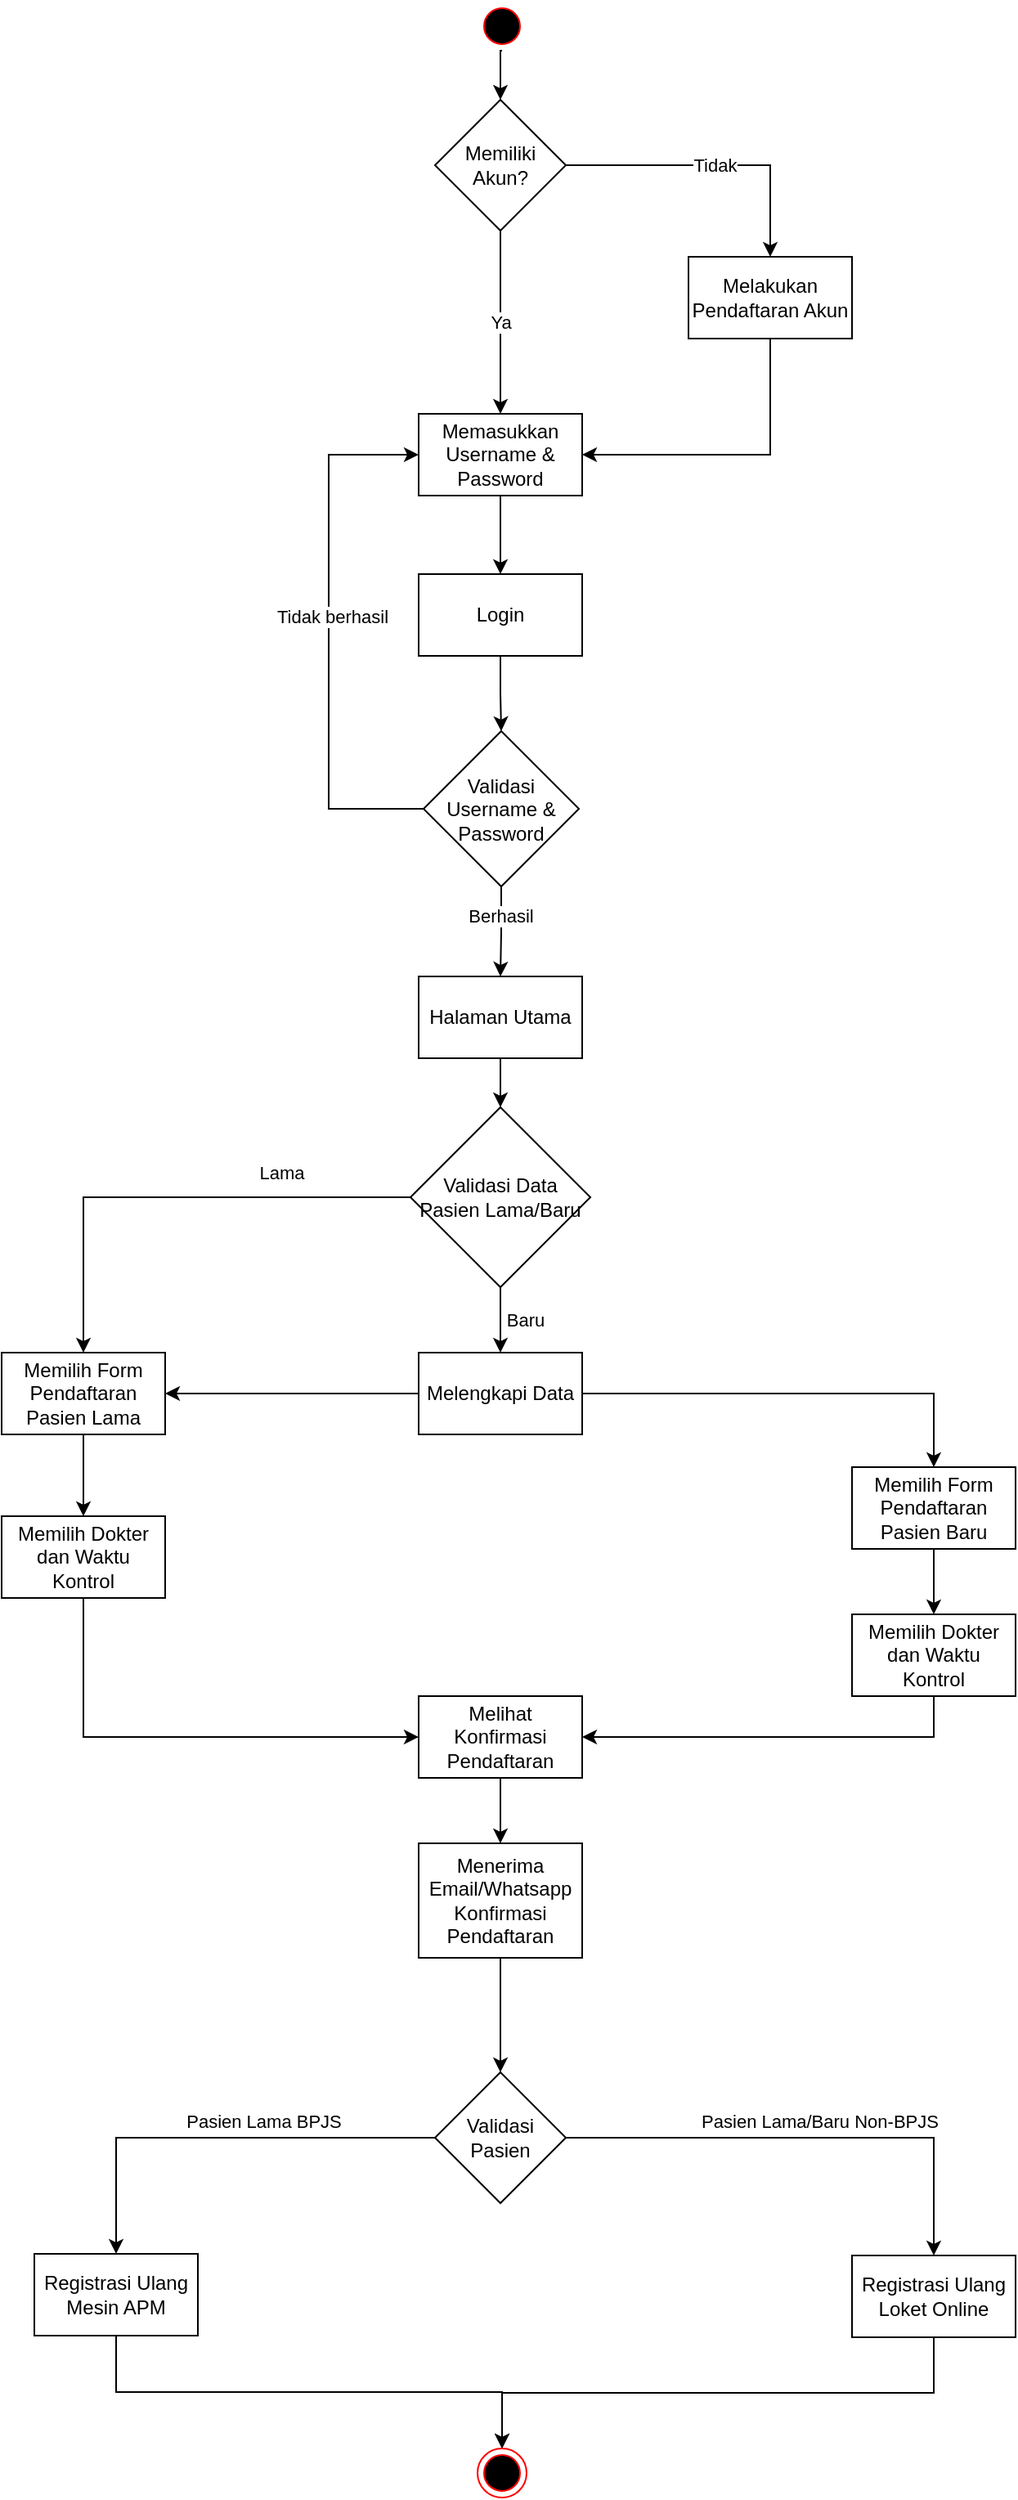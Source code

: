 <mxfile version="26.2.14">
  <diagram name="Page-1" id="yQESkLhXEzzQQhn5hz1w">
    <mxGraphModel dx="1042" dy="1627" grid="1" gridSize="10" guides="1" tooltips="1" connect="1" arrows="1" fold="1" page="1" pageScale="1" pageWidth="850" pageHeight="1100" math="0" shadow="0">
      <root>
        <mxCell id="0" />
        <mxCell id="1" parent="0" />
        <mxCell id="xEw2rrlbEqYeuh8n6W4B-4" style="edgeStyle=orthogonalEdgeStyle;rounded=0;orthogonalLoop=1;jettySize=auto;html=1;exitX=0.5;exitY=1;exitDx=0;exitDy=0;entryX=0.5;entryY=0;entryDx=0;entryDy=0;" parent="1" source="Td_hASd5y9tShkf-4XBK-1" target="xEw2rrlbEqYeuh8n6W4B-2" edge="1">
          <mxGeometry relative="1" as="geometry" />
        </mxCell>
        <mxCell id="Td_hASd5y9tShkf-4XBK-1" value="" style="ellipse;html=1;shape=startState;fillColor=#000000;strokeColor=#ff0000;" parent="1" vertex="1">
          <mxGeometry x="411" y="-126" width="30" height="30" as="geometry" />
        </mxCell>
        <mxCell id="Td_hASd5y9tShkf-4XBK-5" style="edgeStyle=orthogonalEdgeStyle;rounded=0;orthogonalLoop=1;jettySize=auto;html=1;exitX=0.5;exitY=1;exitDx=0;exitDy=0;entryX=0.5;entryY=0;entryDx=0;entryDy=0;" parent="1" source="Td_hASd5y9tShkf-4XBK-3" target="Td_hASd5y9tShkf-4XBK-4" edge="1">
          <mxGeometry relative="1" as="geometry" />
        </mxCell>
        <mxCell id="Td_hASd5y9tShkf-4XBK-3" value="Login" style="html=1;dashed=0;whiteSpace=wrap;" parent="1" vertex="1">
          <mxGeometry x="375" y="224" width="100" height="50" as="geometry" />
        </mxCell>
        <mxCell id="Td_hASd5y9tShkf-4XBK-23" style="edgeStyle=orthogonalEdgeStyle;rounded=0;orthogonalLoop=1;jettySize=auto;html=1;exitX=0.5;exitY=1;exitDx=0;exitDy=0;entryX=0.5;entryY=0;entryDx=0;entryDy=0;" parent="1" source="Td_hASd5y9tShkf-4XBK-4" target="Td_hASd5y9tShkf-4XBK-22" edge="1">
          <mxGeometry relative="1" as="geometry" />
        </mxCell>
        <mxCell id="bxXqh5lDY7GjwBXbnpES-7" value="Berhasil" style="edgeLabel;html=1;align=center;verticalAlign=middle;resizable=0;points=[];" vertex="1" connectable="0" parent="Td_hASd5y9tShkf-4XBK-23">
          <mxGeometry x="-0.373" y="-1" relative="1" as="geometry">
            <mxPoint as="offset" />
          </mxGeometry>
        </mxCell>
        <mxCell id="bxXqh5lDY7GjwBXbnpES-5" style="edgeStyle=orthogonalEdgeStyle;rounded=0;orthogonalLoop=1;jettySize=auto;html=1;exitX=0;exitY=0.5;exitDx=0;exitDy=0;entryX=0;entryY=0.5;entryDx=0;entryDy=0;" edge="1" parent="1" source="Td_hASd5y9tShkf-4XBK-4" target="Td_hASd5y9tShkf-4XBK-11">
          <mxGeometry relative="1" as="geometry">
            <Array as="points">
              <mxPoint x="320" y="368" />
              <mxPoint x="320" y="151" />
            </Array>
          </mxGeometry>
        </mxCell>
        <mxCell id="bxXqh5lDY7GjwBXbnpES-6" value="Tidak berhasil" style="edgeLabel;html=1;align=center;verticalAlign=middle;resizable=0;points=[];" vertex="1" connectable="0" parent="bxXqh5lDY7GjwBXbnpES-5">
          <mxGeometry x="0.196" y="-2" relative="1" as="geometry">
            <mxPoint y="21" as="offset" />
          </mxGeometry>
        </mxCell>
        <mxCell id="Td_hASd5y9tShkf-4XBK-4" value="Validasi Username &amp;amp; Password" style="rhombus;whiteSpace=wrap;html=1;" parent="1" vertex="1">
          <mxGeometry x="378" y="320" width="95" height="95" as="geometry" />
        </mxCell>
        <mxCell id="Td_hASd5y9tShkf-4XBK-14" style="edgeStyle=orthogonalEdgeStyle;rounded=0;orthogonalLoop=1;jettySize=auto;html=1;exitX=0.5;exitY=1;exitDx=0;exitDy=0;entryX=0.5;entryY=0;entryDx=0;entryDy=0;" parent="1" source="Td_hASd5y9tShkf-4XBK-11" target="Td_hASd5y9tShkf-4XBK-3" edge="1">
          <mxGeometry relative="1" as="geometry" />
        </mxCell>
        <mxCell id="Td_hASd5y9tShkf-4XBK-11" value="Memasukkan Username &amp;amp; Password" style="html=1;dashed=0;whiteSpace=wrap;" parent="1" vertex="1">
          <mxGeometry x="375" y="126" width="100" height="50" as="geometry" />
        </mxCell>
        <mxCell id="Td_hASd5y9tShkf-4XBK-19" style="edgeStyle=orthogonalEdgeStyle;rounded=0;orthogonalLoop=1;jettySize=auto;html=1;exitX=0.5;exitY=1;exitDx=0;exitDy=0;entryX=1;entryY=0.5;entryDx=0;entryDy=0;" parent="1" source="Td_hASd5y9tShkf-4XBK-17" target="Td_hASd5y9tShkf-4XBK-11" edge="1">
          <mxGeometry relative="1" as="geometry" />
        </mxCell>
        <mxCell id="Td_hASd5y9tShkf-4XBK-17" value="Melakukan Pendaftaran Akun" style="html=1;dashed=0;whiteSpace=wrap;" parent="1" vertex="1">
          <mxGeometry x="540" y="30" width="100" height="50" as="geometry" />
        </mxCell>
        <mxCell id="Td_hASd5y9tShkf-4XBK-22" value="Halaman Utama" style="html=1;dashed=0;whiteSpace=wrap;" parent="1" vertex="1">
          <mxGeometry x="375" y="470" width="100" height="50" as="geometry" />
        </mxCell>
        <mxCell id="Td_hASd5y9tShkf-4XBK-26" style="edgeStyle=orthogonalEdgeStyle;rounded=0;orthogonalLoop=1;jettySize=auto;html=1;exitX=0.5;exitY=1;exitDx=0;exitDy=0;entryX=0.5;entryY=0;entryDx=0;entryDy=0;" parent="1" source="Td_hASd5y9tShkf-4XBK-22" target="Td_hASd5y9tShkf-4XBK-29" edge="1">
          <mxGeometry relative="1" as="geometry">
            <mxPoint x="425" y="600" as="targetPoint" />
          </mxGeometry>
        </mxCell>
        <mxCell id="Td_hASd5y9tShkf-4XBK-48" style="edgeStyle=orthogonalEdgeStyle;rounded=0;orthogonalLoop=1;jettySize=auto;html=1;exitX=0.5;exitY=1;exitDx=0;exitDy=0;entryX=0.5;entryY=0;entryDx=0;entryDy=0;" parent="1" source="Td_hASd5y9tShkf-4XBK-27" target="Td_hASd5y9tShkf-4XBK-38" edge="1">
          <mxGeometry relative="1" as="geometry" />
        </mxCell>
        <mxCell id="Td_hASd5y9tShkf-4XBK-27" value="Memilih Form Pendaftaran Pasien Lama" style="html=1;dashed=0;whiteSpace=wrap;" parent="1" vertex="1">
          <mxGeometry x="120" y="700" width="100" height="50" as="geometry" />
        </mxCell>
        <mxCell id="Td_hASd5y9tShkf-4XBK-51" style="edgeStyle=orthogonalEdgeStyle;rounded=0;orthogonalLoop=1;jettySize=auto;html=1;exitX=0.5;exitY=1;exitDx=0;exitDy=0;entryX=0.5;entryY=0;entryDx=0;entryDy=0;" parent="1" source="Td_hASd5y9tShkf-4XBK-28" target="Td_hASd5y9tShkf-4XBK-39" edge="1">
          <mxGeometry relative="1" as="geometry" />
        </mxCell>
        <mxCell id="Td_hASd5y9tShkf-4XBK-28" value="Memilih Form Pendaftaran Pasien Baru" style="html=1;dashed=0;whiteSpace=wrap;" parent="1" vertex="1">
          <mxGeometry x="640" y="770" width="100" height="50" as="geometry" />
        </mxCell>
        <mxCell id="Td_hASd5y9tShkf-4XBK-30" style="edgeStyle=orthogonalEdgeStyle;rounded=0;orthogonalLoop=1;jettySize=auto;html=1;exitX=1;exitY=0.5;exitDx=0;exitDy=0;entryX=0.5;entryY=0;entryDx=0;entryDy=0;" parent="1" source="Td_hASd5y9tShkf-4XBK-43" target="Td_hASd5y9tShkf-4XBK-28" edge="1">
          <mxGeometry relative="1" as="geometry" />
        </mxCell>
        <mxCell id="Td_hASd5y9tShkf-4XBK-31" style="edgeStyle=orthogonalEdgeStyle;rounded=0;orthogonalLoop=1;jettySize=auto;html=1;exitX=0;exitY=0.5;exitDx=0;exitDy=0;entryX=0.5;entryY=0;entryDx=0;entryDy=0;" parent="1" source="Td_hASd5y9tShkf-4XBK-29" target="Td_hASd5y9tShkf-4XBK-27" edge="1">
          <mxGeometry relative="1" as="geometry" />
        </mxCell>
        <mxCell id="Td_hASd5y9tShkf-4XBK-44" value="Lama" style="edgeLabel;html=1;align=center;verticalAlign=middle;resizable=0;points=[];" parent="Td_hASd5y9tShkf-4XBK-31" vertex="1" connectable="0">
          <mxGeometry x="-0.466" y="-3" relative="1" as="geometry">
            <mxPoint y="-12" as="offset" />
          </mxGeometry>
        </mxCell>
        <mxCell id="Td_hASd5y9tShkf-4XBK-46" value="Baru" style="edgeStyle=orthogonalEdgeStyle;rounded=0;orthogonalLoop=1;jettySize=auto;html=1;exitX=0.5;exitY=1;exitDx=0;exitDy=0;entryX=0.5;entryY=0;entryDx=0;entryDy=0;" parent="1" source="Td_hASd5y9tShkf-4XBK-29" target="Td_hASd5y9tShkf-4XBK-43" edge="1">
          <mxGeometry y="15" relative="1" as="geometry">
            <mxPoint as="offset" />
          </mxGeometry>
        </mxCell>
        <mxCell id="Td_hASd5y9tShkf-4XBK-29" value="Validasi Data Pasien Lama/Baru" style="rhombus;whiteSpace=wrap;html=1;" parent="1" vertex="1">
          <mxGeometry x="370" y="550" width="110" height="110" as="geometry" />
        </mxCell>
        <mxCell id="Td_hASd5y9tShkf-4XBK-54" style="edgeStyle=orthogonalEdgeStyle;rounded=0;orthogonalLoop=1;jettySize=auto;html=1;exitX=0.5;exitY=1;exitDx=0;exitDy=0;entryX=0;entryY=0.5;entryDx=0;entryDy=0;" parent="1" source="Td_hASd5y9tShkf-4XBK-38" target="Td_hASd5y9tShkf-4XBK-52" edge="1">
          <mxGeometry relative="1" as="geometry" />
        </mxCell>
        <mxCell id="Td_hASd5y9tShkf-4XBK-38" value="Memilih Dokter dan Waktu Kontrol" style="html=1;dashed=0;whiteSpace=wrap;" parent="1" vertex="1">
          <mxGeometry x="120" y="800" width="100" height="50" as="geometry" />
        </mxCell>
        <mxCell id="Td_hASd5y9tShkf-4XBK-53" style="edgeStyle=orthogonalEdgeStyle;rounded=0;orthogonalLoop=1;jettySize=auto;html=1;exitX=0.5;exitY=1;exitDx=0;exitDy=0;entryX=1;entryY=0.5;entryDx=0;entryDy=0;" parent="1" source="Td_hASd5y9tShkf-4XBK-39" target="Td_hASd5y9tShkf-4XBK-52" edge="1">
          <mxGeometry relative="1" as="geometry" />
        </mxCell>
        <mxCell id="Td_hASd5y9tShkf-4XBK-39" value="Memilih Dokter dan Waktu Kontrol" style="html=1;dashed=0;whiteSpace=wrap;" parent="1" vertex="1">
          <mxGeometry x="640" y="860" width="100" height="50" as="geometry" />
        </mxCell>
        <mxCell id="Td_hASd5y9tShkf-4XBK-49" style="edgeStyle=orthogonalEdgeStyle;rounded=0;orthogonalLoop=1;jettySize=auto;html=1;exitX=0;exitY=0.5;exitDx=0;exitDy=0;entryX=1;entryY=0.5;entryDx=0;entryDy=0;" parent="1" source="Td_hASd5y9tShkf-4XBK-43" target="Td_hASd5y9tShkf-4XBK-27" edge="1">
          <mxGeometry relative="1" as="geometry" />
        </mxCell>
        <mxCell id="Td_hASd5y9tShkf-4XBK-43" value="Melengkapi Data" style="html=1;dashed=0;whiteSpace=wrap;" parent="1" vertex="1">
          <mxGeometry x="375" y="700" width="100" height="50" as="geometry" />
        </mxCell>
        <mxCell id="Td_hASd5y9tShkf-4XBK-56" style="edgeStyle=orthogonalEdgeStyle;rounded=0;orthogonalLoop=1;jettySize=auto;html=1;exitX=0.5;exitY=1;exitDx=0;exitDy=0;entryX=0.5;entryY=0;entryDx=0;entryDy=0;" parent="1" source="Td_hASd5y9tShkf-4XBK-52" target="Td_hASd5y9tShkf-4XBK-55" edge="1">
          <mxGeometry relative="1" as="geometry" />
        </mxCell>
        <mxCell id="Td_hASd5y9tShkf-4XBK-52" value="Melihat Konfirmasi Pendaftaran" style="html=1;dashed=0;whiteSpace=wrap;" parent="1" vertex="1">
          <mxGeometry x="375" y="910" width="100" height="50" as="geometry" />
        </mxCell>
        <mxCell id="Td_hASd5y9tShkf-4XBK-62" style="edgeStyle=orthogonalEdgeStyle;rounded=0;orthogonalLoop=1;jettySize=auto;html=1;exitX=0.5;exitY=1;exitDx=0;exitDy=0;entryX=0.5;entryY=0;entryDx=0;entryDy=0;" parent="1" source="Td_hASd5y9tShkf-4XBK-55" target="Td_hASd5y9tShkf-4XBK-57" edge="1">
          <mxGeometry relative="1" as="geometry" />
        </mxCell>
        <mxCell id="Td_hASd5y9tShkf-4XBK-55" value="Menerima Email/Whatsapp Konfirmasi Pendaftaran" style="html=1;dashed=0;whiteSpace=wrap;" parent="1" vertex="1">
          <mxGeometry x="375" y="1000" width="100" height="70" as="geometry" />
        </mxCell>
        <mxCell id="Td_hASd5y9tShkf-4XBK-60" value="Pasien Lama/Baru Non-BPJS" style="edgeStyle=orthogonalEdgeStyle;rounded=0;orthogonalLoop=1;jettySize=auto;html=1;exitX=1;exitY=0.5;exitDx=0;exitDy=0;entryX=0.5;entryY=0;entryDx=0;entryDy=0;" parent="1" source="Td_hASd5y9tShkf-4XBK-57" target="Td_hASd5y9tShkf-4XBK-59" edge="1">
          <mxGeometry x="0.044" y="10" relative="1" as="geometry">
            <mxPoint as="offset" />
          </mxGeometry>
        </mxCell>
        <mxCell id="Td_hASd5y9tShkf-4XBK-61" value="Pasien Lama BPJS" style="edgeStyle=orthogonalEdgeStyle;rounded=0;orthogonalLoop=1;jettySize=auto;html=1;exitX=0;exitY=0.5;exitDx=0;exitDy=0;entryX=0.5;entryY=0;entryDx=0;entryDy=0;" parent="1" source="Td_hASd5y9tShkf-4XBK-57" target="Td_hASd5y9tShkf-4XBK-58" edge="1">
          <mxGeometry x="-0.21" y="-10" relative="1" as="geometry">
            <mxPoint as="offset" />
          </mxGeometry>
        </mxCell>
        <mxCell id="Td_hASd5y9tShkf-4XBK-57" value="Validasi Pasien" style="rhombus;whiteSpace=wrap;html=1;" parent="1" vertex="1">
          <mxGeometry x="385" y="1140" width="80" height="80" as="geometry" />
        </mxCell>
        <mxCell id="Td_hASd5y9tShkf-4XBK-65" style="edgeStyle=orthogonalEdgeStyle;rounded=0;orthogonalLoop=1;jettySize=auto;html=1;exitX=0.5;exitY=1;exitDx=0;exitDy=0;entryX=0.5;entryY=0;entryDx=0;entryDy=0;" parent="1" source="Td_hASd5y9tShkf-4XBK-58" target="Td_hASd5y9tShkf-4XBK-63" edge="1">
          <mxGeometry relative="1" as="geometry">
            <mxPoint x="420" y="1370" as="targetPoint" />
          </mxGeometry>
        </mxCell>
        <mxCell id="Td_hASd5y9tShkf-4XBK-58" value="Registrasi Ulang Mesin APM" style="html=1;dashed=0;whiteSpace=wrap;" parent="1" vertex="1">
          <mxGeometry x="140" y="1251" width="100" height="50" as="geometry" />
        </mxCell>
        <mxCell id="Td_hASd5y9tShkf-4XBK-64" style="edgeStyle=orthogonalEdgeStyle;rounded=0;orthogonalLoop=1;jettySize=auto;html=1;exitX=0.5;exitY=1;exitDx=0;exitDy=0;entryX=0.5;entryY=0;entryDx=0;entryDy=0;" parent="1" source="Td_hASd5y9tShkf-4XBK-59" target="Td_hASd5y9tShkf-4XBK-63" edge="1">
          <mxGeometry relative="1" as="geometry" />
        </mxCell>
        <mxCell id="Td_hASd5y9tShkf-4XBK-59" value="Registrasi Ulang Loket Online" style="html=1;dashed=0;whiteSpace=wrap;" parent="1" vertex="1">
          <mxGeometry x="640" y="1252" width="100" height="50" as="geometry" />
        </mxCell>
        <mxCell id="Td_hASd5y9tShkf-4XBK-63" value="" style="ellipse;html=1;shape=endState;fillColor=#000000;strokeColor=#ff0000;" parent="1" vertex="1">
          <mxGeometry x="411" y="1370" width="30" height="30" as="geometry" />
        </mxCell>
        <mxCell id="ceY3i2jJzdet7MN6qrDs-3" value="Ya" style="edgeStyle=orthogonalEdgeStyle;rounded=0;orthogonalLoop=1;jettySize=auto;html=1;exitX=0.5;exitY=1;exitDx=0;exitDy=0;entryX=0.5;entryY=0;entryDx=0;entryDy=0;" parent="1" source="xEw2rrlbEqYeuh8n6W4B-2" target="Td_hASd5y9tShkf-4XBK-11" edge="1">
          <mxGeometry relative="1" as="geometry">
            <mxPoint x="425" y="60" as="sourcePoint" />
          </mxGeometry>
        </mxCell>
        <mxCell id="xEw2rrlbEqYeuh8n6W4B-3" value="Tidak" style="edgeStyle=orthogonalEdgeStyle;rounded=0;orthogonalLoop=1;jettySize=auto;html=1;exitX=1;exitY=0.5;exitDx=0;exitDy=0;entryX=0.5;entryY=0;entryDx=0;entryDy=0;" parent="1" source="xEw2rrlbEqYeuh8n6W4B-2" target="Td_hASd5y9tShkf-4XBK-17" edge="1">
          <mxGeometry relative="1" as="geometry" />
        </mxCell>
        <mxCell id="xEw2rrlbEqYeuh8n6W4B-2" value="Memiliki Akun?" style="rhombus;whiteSpace=wrap;html=1;" parent="1" vertex="1">
          <mxGeometry x="385" y="-66" width="80" height="80" as="geometry" />
        </mxCell>
      </root>
    </mxGraphModel>
  </diagram>
</mxfile>
